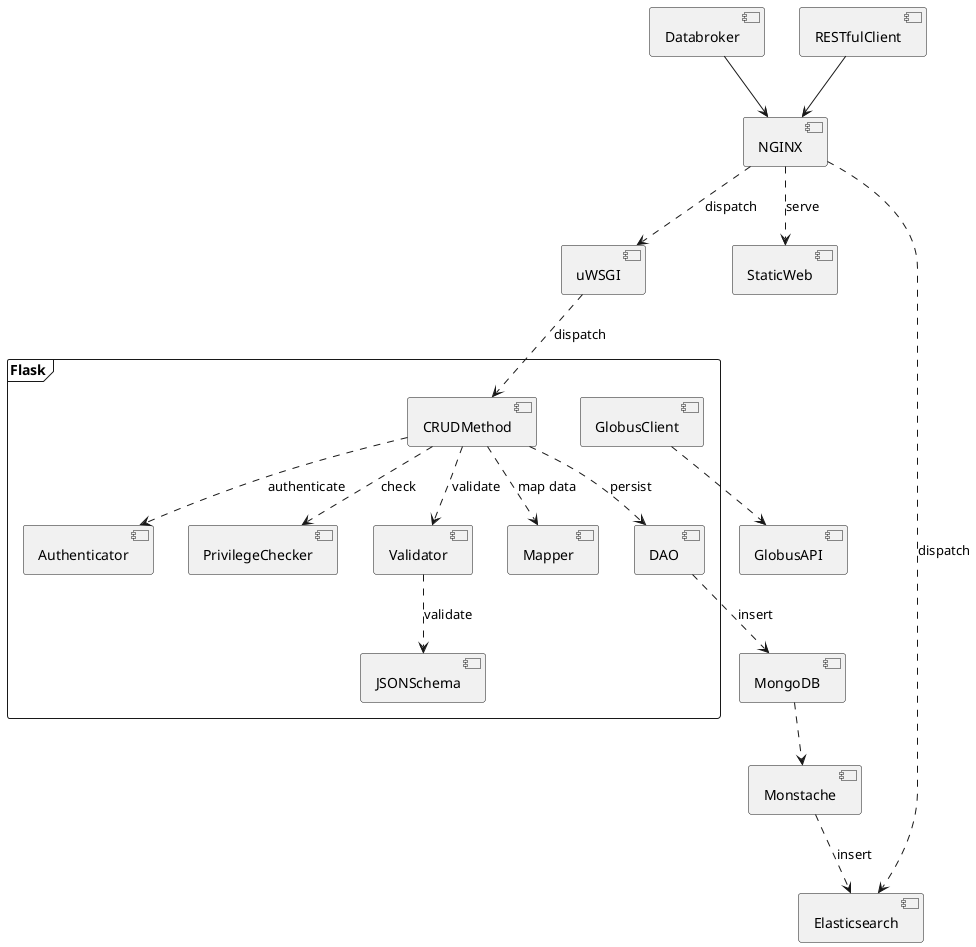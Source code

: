 @startuml Splash_Components
skinparam componentStyle uml2

frame "Flask"{
    [CRUDMethod] ..> [Authenticator]: authenticate
    [CRUDMethod] ..> [PrivilegeChecker] :check
    [CRUDMethod] ..> [Validator]: validate
    [CRUDMethod] ..> [Mapper]: map data
    [Validator] ..> [JSONSchema]: validate
    [CRUDMethod] ..> [DAO]: persist
    
    [GlobusClient] 
}
[GlobusClient] ..> [GlobusAPI]
[Databroker] --> [NGINX]
[RESTfulClient] --> [NGINX]
[NGINX] ..> [uWSGI]: dispatch
[NGINX] ..> [StaticWeb]: serve
[uWSGI] ..> [CRUDMethod] : dispatch
[DAO] ..> [MongoDB] : insert
[MongoDB] ..> [Monstache]
[Monstache] ..> [Elasticsearch] : insert
[NGINX] ..> [Elasticsearch]: dispatch

@enduml

@startuml sample_deployment
skinparam componentStyle uml2

[Beamline] ..> [Databroker]
[Databroker] ..> [RESTBroker]
[RESTBroker] ..> [Splash]
[UserHub] ..> [Splash]
[User] ..> [Splash]

@enduml
